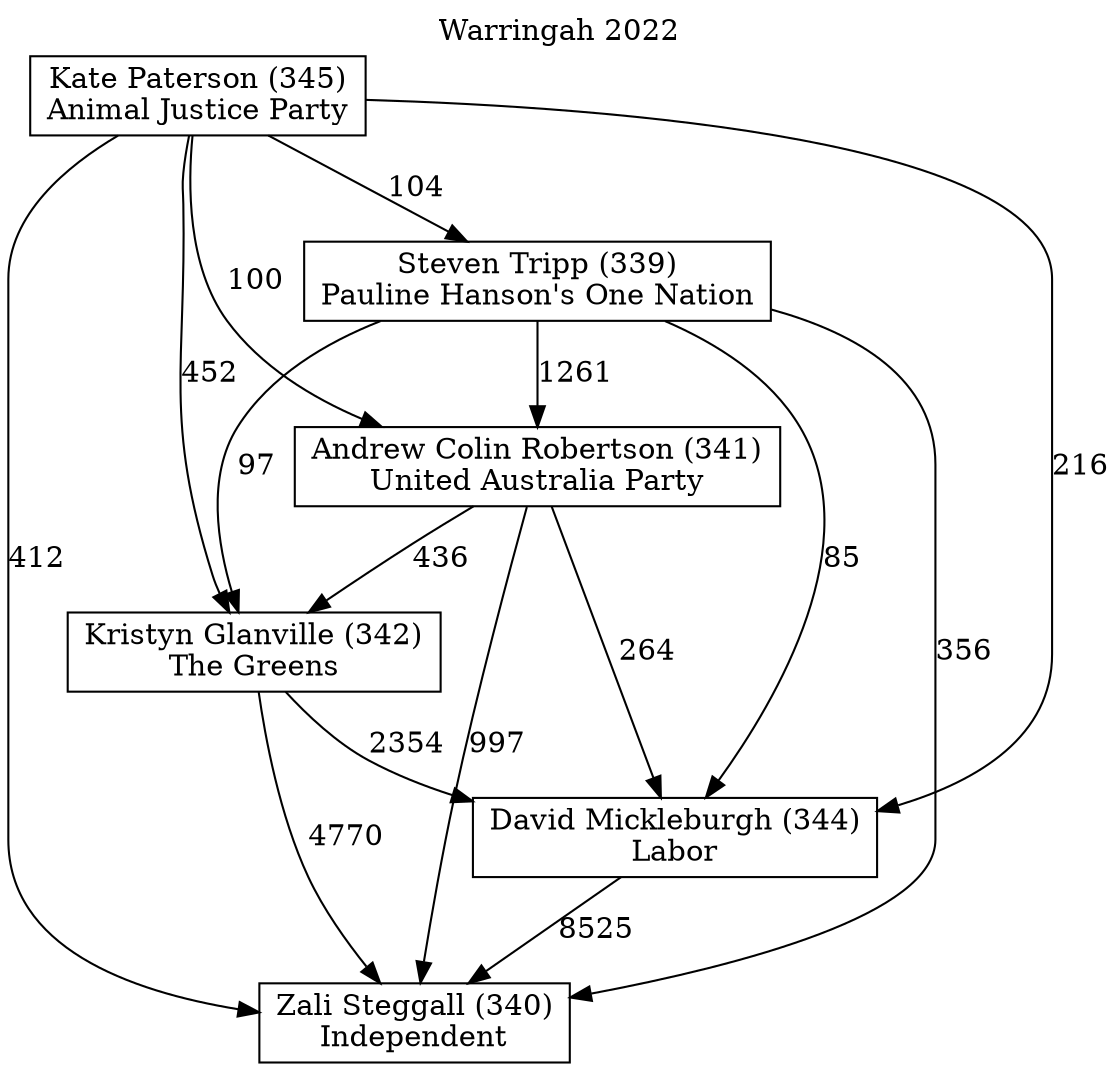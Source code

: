 // House preference flow
digraph "Zali Steggall (340)_Warringah_2022" {
	graph [label="Warringah 2022" labelloc=t mclimit=10]
	node [shape=box]
	"Zali Steggall (340)" [label="Zali Steggall (340)
Independent"]
	"David Mickleburgh (344)" [label="David Mickleburgh (344)
Labor"]
	"Kristyn Glanville (342)" [label="Kristyn Glanville (342)
The Greens"]
	"Andrew Colin Robertson (341)" [label="Andrew Colin Robertson (341)
United Australia Party"]
	"Steven Tripp (339)" [label="Steven Tripp (339)
Pauline Hanson's One Nation"]
	"Kate Paterson (345)" [label="Kate Paterson (345)
Animal Justice Party"]
	"David Mickleburgh (344)" -> "Zali Steggall (340)" [label=8525]
	"Kristyn Glanville (342)" -> "David Mickleburgh (344)" [label=2354]
	"Andrew Colin Robertson (341)" -> "Kristyn Glanville (342)" [label=436]
	"Steven Tripp (339)" -> "Andrew Colin Robertson (341)" [label=1261]
	"Kate Paterson (345)" -> "Steven Tripp (339)" [label=104]
	"Kristyn Glanville (342)" -> "Zali Steggall (340)" [label=4770]
	"Andrew Colin Robertson (341)" -> "Zali Steggall (340)" [label=997]
	"Steven Tripp (339)" -> "Zali Steggall (340)" [label=356]
	"Kate Paterson (345)" -> "Zali Steggall (340)" [label=412]
	"Kate Paterson (345)" -> "Andrew Colin Robertson (341)" [label=100]
	"Steven Tripp (339)" -> "Kristyn Glanville (342)" [label=97]
	"Kate Paterson (345)" -> "Kristyn Glanville (342)" [label=452]
	"Andrew Colin Robertson (341)" -> "David Mickleburgh (344)" [label=264]
	"Steven Tripp (339)" -> "David Mickleburgh (344)" [label=85]
	"Kate Paterson (345)" -> "David Mickleburgh (344)" [label=216]
}
